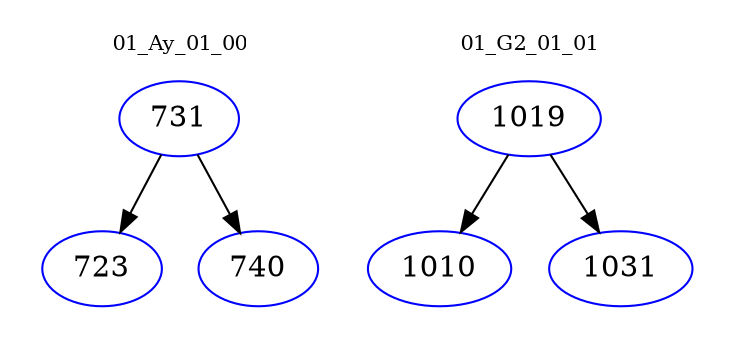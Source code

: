 digraph{
subgraph cluster_0 {
color = white
label = "01_Ay_01_00";
fontsize=10;
T0_731 [label="731", color="blue"]
T0_731 -> T0_723 [color="black"]
T0_723 [label="723", color="blue"]
T0_731 -> T0_740 [color="black"]
T0_740 [label="740", color="blue"]
}
subgraph cluster_1 {
color = white
label = "01_G2_01_01";
fontsize=10;
T1_1019 [label="1019", color="blue"]
T1_1019 -> T1_1010 [color="black"]
T1_1010 [label="1010", color="blue"]
T1_1019 -> T1_1031 [color="black"]
T1_1031 [label="1031", color="blue"]
}
}
